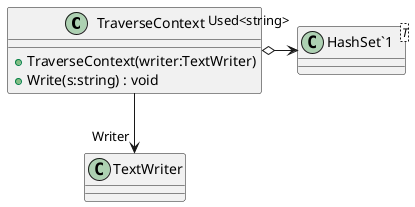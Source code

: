 @startuml
class TraverseContext {
    + TraverseContext(writer:TextWriter)
    + Write(s:string) : void
}
class "HashSet`1"<T> {
}
TraverseContext --> "Writer" TextWriter
TraverseContext o-> "Used<string>" "HashSet`1"
@enduml
